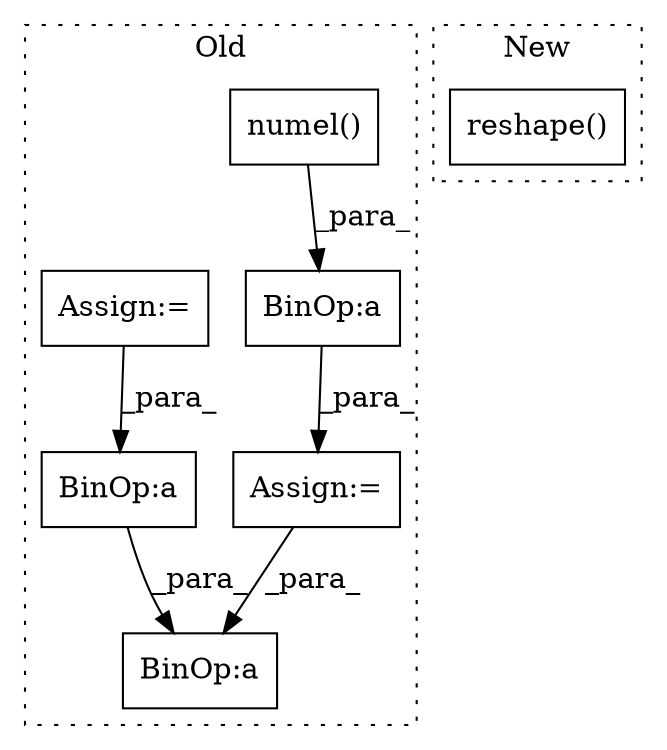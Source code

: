 digraph G {
subgraph cluster0 {
1 [label="numel()" a="75" s="2436" l="20" shape="box"];
3 [label="Assign:=" a="68" s="2422" l="3" shape="box"];
4 [label="BinOp:a" a="82" s="2476" l="3" shape="box"];
5 [label="BinOp:a" a="82" s="2400" l="3" shape="box"];
6 [label="BinOp:a" a="82" s="2433" l="3" shape="box"];
7 [label="Assign:=" a="68" s="2315" l="3" shape="box"];
label = "Old";
style="dotted";
}
subgraph cluster1 {
2 [label="reshape()" a="75" s="2281,2312" l="20,1" shape="box"];
label = "New";
style="dotted";
}
1 -> 6 [label="_para_"];
3 -> 4 [label="_para_"];
5 -> 4 [label="_para_"];
6 -> 3 [label="_para_"];
7 -> 5 [label="_para_"];
}